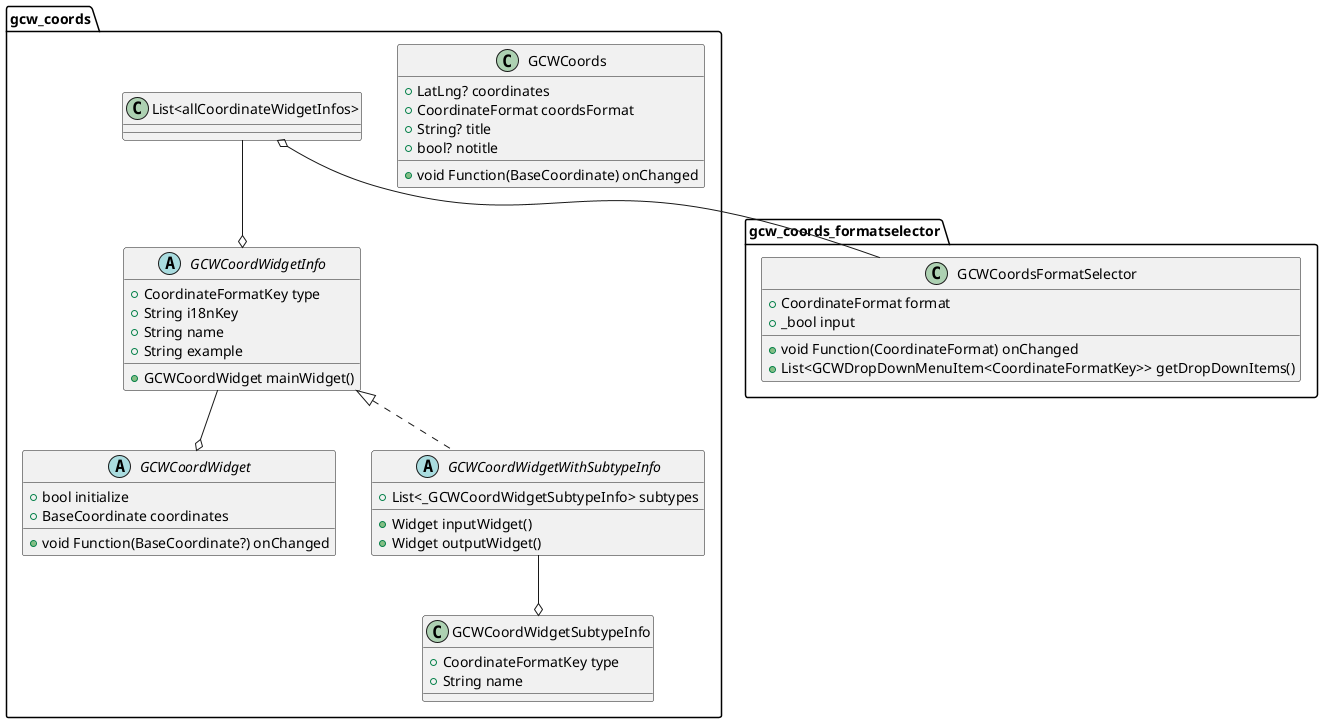 @startuml
'https://plantuml.com/sequence-diagram

class "gcw_coords_formatselector.GCWCoordsFormatSelector" {
  +void Function(CoordinateFormat) onChanged
  +CoordinateFormat format
  +_bool input
  +List<GCWDropDownMenuItem<CoordinateFormatKey>> getDropDownItems()
}

abstract class "gcw_coords.GCWCoordWidget" {
  +bool initialize
  +BaseCoordinate coordinates
  +void Function(BaseCoordinate?) onChanged
}

abstract class "gcw_coords.GCWCoordWidgetInfo" {
  +CoordinateFormatKey type
  +String i18nKey
  +String name
  +String example
  +GCWCoordWidget mainWidget()
}

class "gcw_coords.GCWCoordWidgetSubtypeInfo" {
  +CoordinateFormatKey type
  +String name
}

abstract class "gcw_coords.GCWCoordWidgetWithSubtypeInfo" {
  +List<_GCWCoordWidgetSubtypeInfo> subtypes
  +Widget inputWidget()
  +Widget outputWidget()
}
"gcw_coords.GCWCoordWidgetInfo" <|.. "gcw_coords.GCWCoordWidgetWithSubtypeInfo"
"gcw_coords.GCWCoordWidgetWithSubtypeInfo" --o "gcw_coords.GCWCoordWidgetSubtypeInfo"


class "gcw_coords.GCWCoords" {
  +void Function(BaseCoordinate) onChanged
  +LatLng? coordinates
  +CoordinateFormat coordsFormat
  +String? title
  +bool? notitle
}

"gcw_coords.List<allCoordinateWidgetInfos>" --o "gcw_coords.GCWCoordWidgetInfo"
"gcw_coords.List<allCoordinateWidgetInfos>" o-- "gcw_coords_formatselector.GCWCoordsFormatSelector"
"gcw_coords.GCWCoordWidgetInfo" --o "gcw_coords.GCWCoordWidget"
@enduml